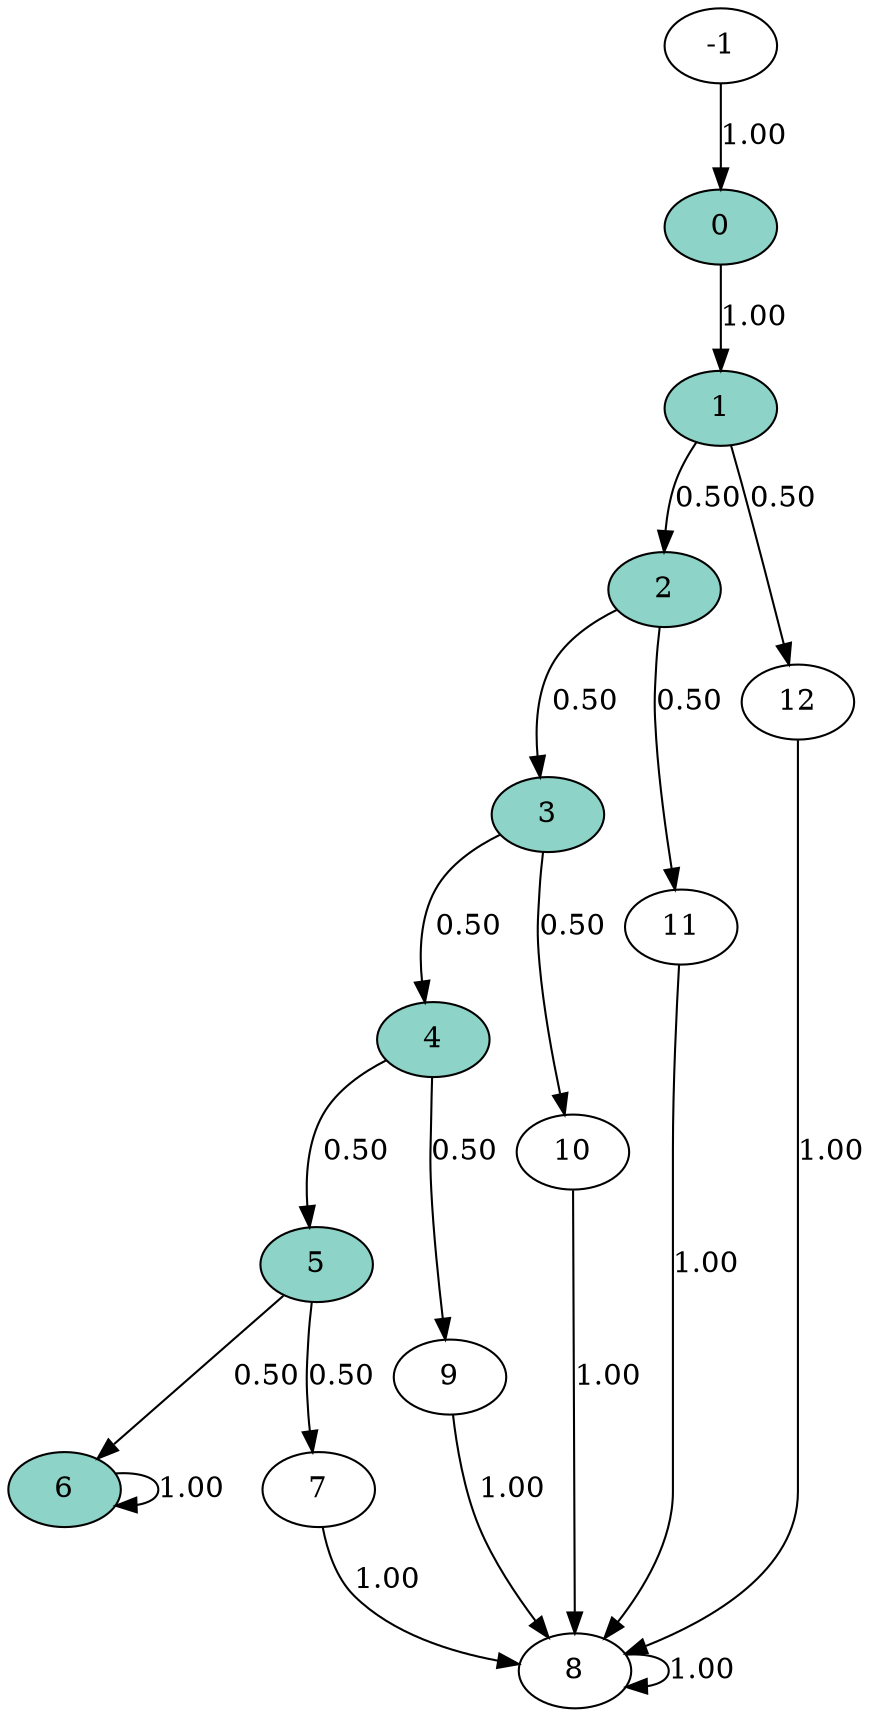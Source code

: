 digraph statespace {
node [colorscheme="set312" style=wedged]
0 [style=filled fillcolor=1]
-1 -> 0 [ label="1.00" ];
1 [style=filled fillcolor=1]
0 -> 1 [ label="1.00" ];
2 [style=filled fillcolor=1]
1 -> 2 [ label="0.50" ];
3 [style=filled fillcolor=1]
2 -> 3 [ label="0.50" ];
4 [style=filled fillcolor=1]
3 -> 4 [ label="0.50" ];
5 [style=filled fillcolor=1]
4 -> 5 [ label="0.50" ];
6 [style=filled fillcolor=1]
5 -> 6 [ label="0.50" ];
6 -> 6 [ label="1.00" ];
5 -> 7 [ label="0.50" ];
7 -> 8 [ label="1.00" ];
8 -> 8 [ label="1.00" ];
4 -> 9 [ label="0.50" ];
9 -> 8 [ label="1.00" ];
3 -> 10 [ label="0.50" ];
10 -> 8 [ label="1.00" ];
2 -> 11 [ label="0.50" ];
11 -> 8 [ label="1.00" ];
1 -> 12 [ label="0.50" ];
12 -> 8 [ label="1.00" ];
}
